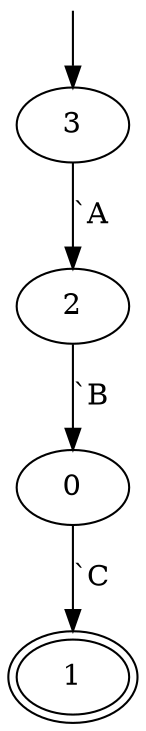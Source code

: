 digraph automaton
{
  __INVISIBLE_NODE_0__ [label= "", shape=none,height=.0,width=.0] ;
  __INVISIBLE_NODE_0__ -> 3 ;
  1 [peripheries=2] ;
  0 -> 1 [label="`C"] ;
  2 -> 0 [label="`B"] ;
  3 -> 2 [label="`A"] ;
}